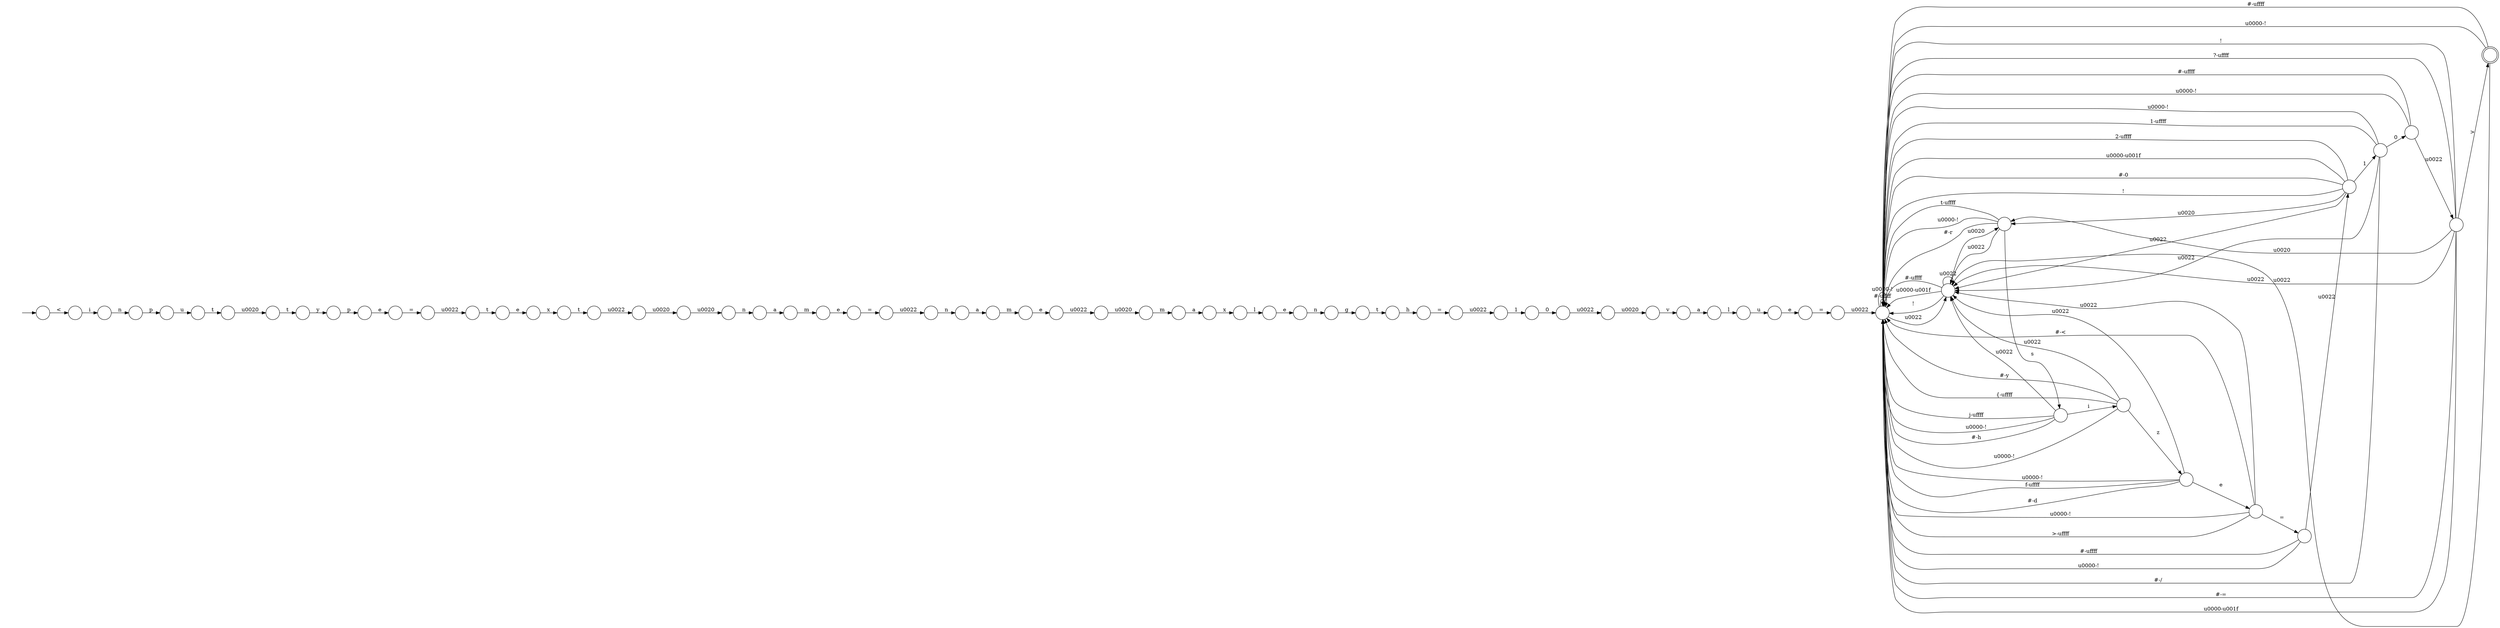 digraph Automaton {
  rankdir = LR;
  0 [shape=circle,label=""];
  0 -> 29 [label="i"]
  1 [shape=circle,label=""];
  1 -> 14 [label="e"]
  2 [shape=circle,label=""];
  2 -> 24 [label="n"]
  3 [shape=doublecircle,label=""];
  3 -> 56 [label="\u0022"]
  3 -> 62 [label="#-\uffff"]
  3 -> 62 [label="\u0000-!"]
  4 [shape=circle,label=""];
  4 -> 1 [label="m"]
  5 [shape=circle,label=""];
  5 -> 16 [label="0"]
  6 [shape=circle,label=""];
  6 -> 32 [label="z"]
  6 -> 56 [label="\u0022"]
  6 -> 62 [label="\u0000-!"]
  6 -> 62 [label="#-y"]
  6 -> 62 [label="{-\uffff"]
  7 [shape=circle,label=""];
  7 -> 10 [label="\u0020"]
  8 [shape=circle,label=""];
  initial [shape=plaintext,label=""];
  initial -> 8
  8 -> 0 [label="<"]
  9 [shape=circle,label=""];
  9 -> 37 [label="="]
  10 [shape=circle,label=""];
  10 -> 45 [label="m"]
  11 [shape=circle,label=""];
  11 -> 36 [label="\u0022"]
  11 -> 62 [label="#-\uffff"]
  11 -> 62 [label="\u0000-!"]
  12 [shape=circle,label=""];
  12 -> 18 [label="t"]
  13 [shape=circle,label=""];
  13 -> 12 [label="\u0022"]
  14 [shape=circle,label=""];
  14 -> 54 [label="="]
  15 [shape=circle,label=""];
  15 -> 52 [label="p"]
  16 [shape=circle,label=""];
  16 -> 46 [label="\u0022"]
  17 [shape=circle,label=""];
  17 -> 65 [label="l"]
  18 [shape=circle,label=""];
  18 -> 33 [label="e"]
  19 [shape=circle,label=""];
  19 -> 47 [label="y"]
  20 [shape=circle,label=""];
  20 -> 60 [label="t"]
  21 [shape=circle,label=""];
  21 -> 41 [label="\u0022"]
  21 -> 62 [label="#-\uffff"]
  21 -> 62 [label="\u0000-!"]
  22 [shape=circle,label=""];
  22 -> 2 [label="\u0020"]
  23 [shape=circle,label=""];
  23 -> 21 [label="="]
  23 -> 56 [label="\u0022"]
  23 -> 62 [label="#-<"]
  23 -> 62 [label="\u0000-!"]
  23 -> 62 [label=">-\uffff"]
  24 [shape=circle,label=""];
  24 -> 4 [label="a"]
  25 [shape=circle,label=""];
  25 -> 57 [label="t"]
  26 [shape=circle,label=""];
  26 -> 55 [label="n"]
  27 [shape=circle,label=""];
  27 -> 17 [label="a"]
  28 [shape=circle,label=""];
  28 -> 27 [label="v"]
  29 [shape=circle,label=""];
  29 -> 15 [label="n"]
  30 [shape=circle,label=""];
  30 -> 49 [label="e"]
  31 [shape=circle,label=""];
  31 -> 40 [label="n"]
  32 [shape=circle,label=""];
  32 -> 56 [label="\u0022"]
  32 -> 62 [label="\u0000-!"]
  32 -> 23 [label="e"]
  32 -> 62 [label="f-\uffff"]
  32 -> 62 [label="#-d"]
  33 [shape=circle,label=""];
  33 -> 25 [label="x"]
  34 [shape=circle,label=""];
  34 -> 42 [label="\u0020"]
  35 [shape=circle,label=""];
  35 -> 51 [label="="]
  36 [shape=circle,label=""];
  36 -> 56 [label="\u0022"]
  36 -> 62 [label="#-="]
  36 -> 3 [label=">"]
  36 -> 62 [label="\u0000-\u001f"]
  36 -> 58 [label="\u0020"]
  36 -> 62 [label="!"]
  36 -> 62 [label="?-\uffff"]
  37 [shape=circle,label=""];
  37 -> 44 [label="\u0022"]
  38 [shape=circle,label=""];
  38 -> 31 [label="e"]
  39 [shape=circle,label=""];
  39 -> 56 [label="\u0022"]
  39 -> 62 [label="\u0000-!"]
  39 -> 62 [label="1-\uffff"]
  39 -> 11 [label="0"]
  39 -> 62 [label="#-/"]
  40 [shape=circle,label=""];
  40 -> 20 [label="g"]
  41 [shape=circle,label=""];
  41 -> 56 [label="\u0022"]
  41 -> 62 [label="2-\uffff"]
  41 -> 62 [label="\u0000-\u001f"]
  41 -> 62 [label="#-0"]
  41 -> 58 [label="\u0020"]
  41 -> 39 [label="1"]
  41 -> 62 [label="!"]
  42 [shape=circle,label=""];
  42 -> 19 [label="t"]
  43 [shape=circle,label=""];
  43 -> 7 [label="\u0022"]
  44 [shape=circle,label=""];
  44 -> 5 [label="1"]
  45 [shape=circle,label=""];
  45 -> 66 [label="a"]
  46 [shape=circle,label=""];
  46 -> 28 [label="\u0020"]
  47 [shape=circle,label=""];
  47 -> 30 [label="p"]
  48 [shape=circle,label=""];
  48 -> 38 [label="l"]
  49 [shape=circle,label=""];
  49 -> 13 [label="="]
  50 [shape=circle,label=""];
  50 -> 34 [label="t"]
  51 [shape=circle,label=""];
  51 -> 62 [label="\u0022"]
  52 [shape=circle,label=""];
  52 -> 50 [label="u"]
  53 [shape=circle,label=""];
  53 -> 56 [label="\u0022"]
  53 -> 62 [label="\u0000-!"]
  53 -> 6 [label="i"]
  53 -> 62 [label="#-h"]
  53 -> 62 [label="j-\uffff"]
  54 [shape=circle,label=""];
  54 -> 26 [label="\u0022"]
  55 [shape=circle,label=""];
  55 -> 64 [label="a"]
  56 [shape=circle,label=""];
  56 -> 56 [label="\u0022"]
  56 -> 62 [label="#-\uffff"]
  56 -> 62 [label="\u0000-\u001f"]
  56 -> 58 [label="\u0020"]
  56 -> 62 [label="!"]
  57 [shape=circle,label=""];
  57 -> 59 [label="\u0022"]
  58 [shape=circle,label=""];
  58 -> 56 [label="\u0022"]
  58 -> 62 [label="\u0000-!"]
  58 -> 62 [label="#-r"]
  58 -> 53 [label="s"]
  58 -> 62 [label="t-\uffff"]
  59 [shape=circle,label=""];
  59 -> 22 [label="\u0020"]
  60 [shape=circle,label=""];
  60 -> 9 [label="h"]
  61 [shape=circle,label=""];
  61 -> 35 [label="e"]
  62 [shape=circle,label=""];
  62 -> 56 [label="\u0022"]
  62 -> 62 [label="#-\uffff"]
  62 -> 62 [label="\u0000-!"]
  63 [shape=circle,label=""];
  63 -> 43 [label="e"]
  64 [shape=circle,label=""];
  64 -> 63 [label="m"]
  65 [shape=circle,label=""];
  65 -> 61 [label="u"]
  66 [shape=circle,label=""];
  66 -> 48 [label="x"]
}

